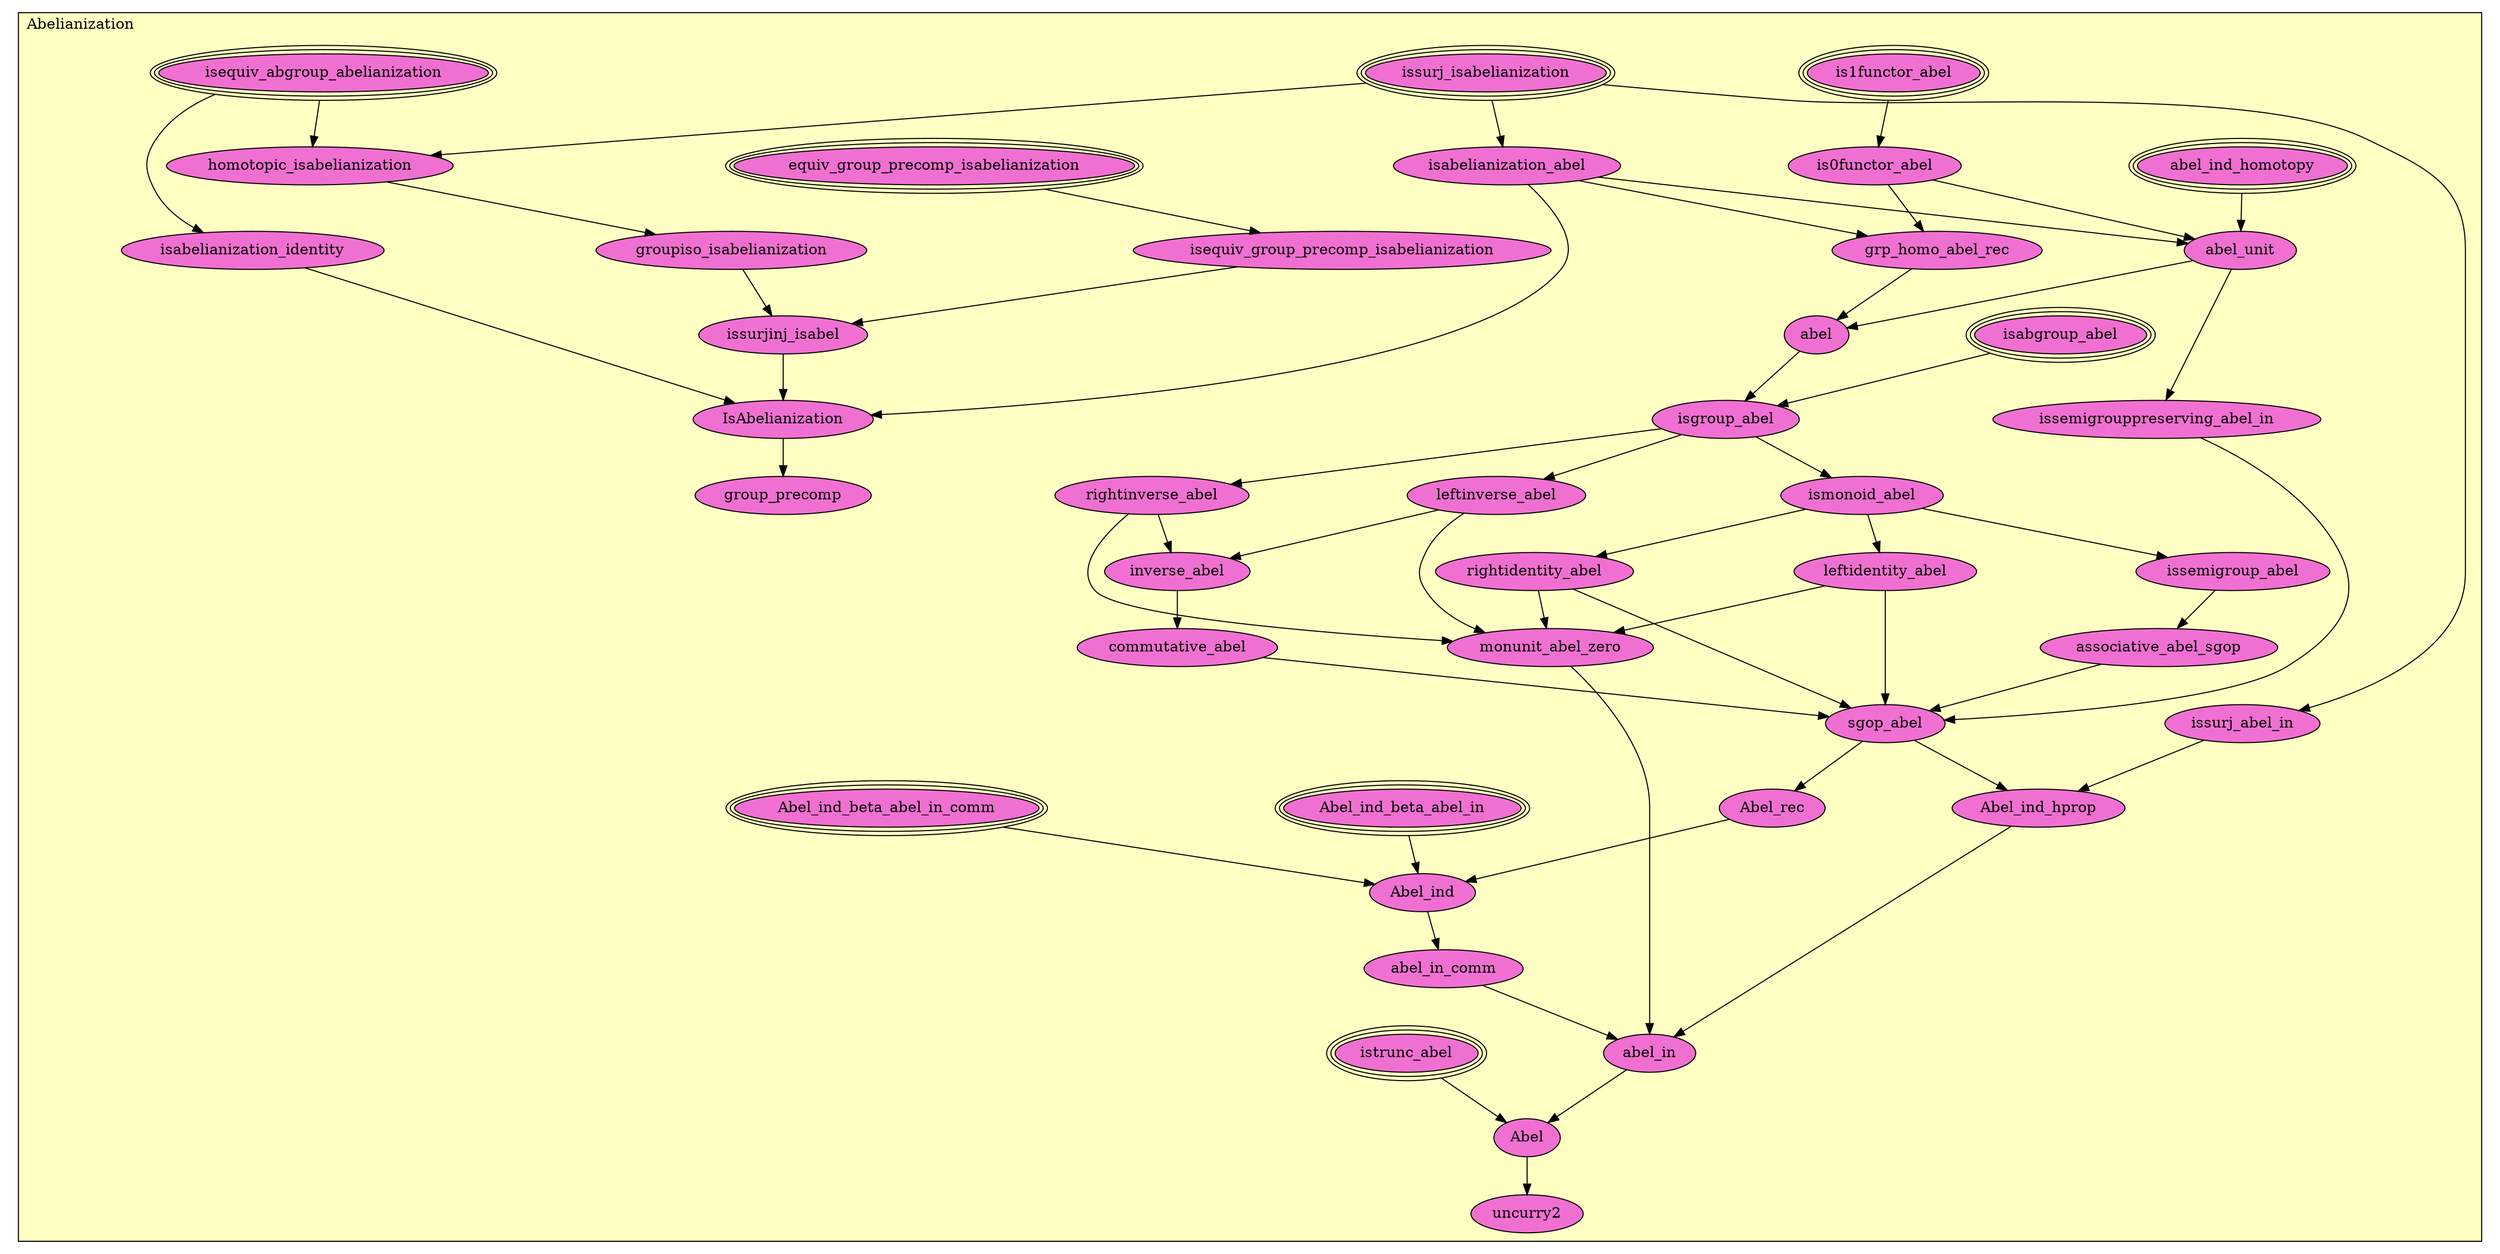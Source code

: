 digraph HoTT_Algebra_AbGroups_Abelianization {
  graph [ratio=0.5]
  node [style=filled]
Abelianization_is1functor_abel [label="is1functor_abel", URL=<Abelianization.html#is1functor_abel>, peripheries=3, fillcolor="#F070D1"] ;
Abelianization_is0functor_abel [label="is0functor_abel", URL=<Abelianization.html#is0functor_abel>, fillcolor="#F070D1"] ;
Abelianization_isequiv_abgroup_abelianization [label="isequiv_abgroup_abelianization", URL=<Abelianization.html#isequiv_abgroup_abelianization>, peripheries=3, fillcolor="#F070D1"] ;
Abelianization_isabelianization_identity [label="isabelianization_identity", URL=<Abelianization.html#isabelianization_identity>, fillcolor="#F070D1"] ;
Abelianization_issurj_isabelianization [label="issurj_isabelianization", URL=<Abelianization.html#issurj_isabelianization>, peripheries=3, fillcolor="#F070D1"] ;
Abelianization_homotopic_isabelianization [label="homotopic_isabelianization", URL=<Abelianization.html#homotopic_isabelianization>, fillcolor="#F070D1"] ;
Abelianization_groupiso_isabelianization [label="groupiso_isabelianization", URL=<Abelianization.html#groupiso_isabelianization>, fillcolor="#F070D1"] ;
Abelianization_isabelianization_abel [label="isabelianization_abel", URL=<Abelianization.html#isabelianization_abel>, fillcolor="#F070D1"] ;
Abelianization_abel_ind_homotopy [label="abel_ind_homotopy", URL=<Abelianization.html#abel_ind_homotopy>, peripheries=3, fillcolor="#F070D1"] ;
Abelianization_grp_homo_abel_rec [label="grp_homo_abel_rec", URL=<Abelianization.html#grp_homo_abel_rec>, fillcolor="#F070D1"] ;
Abelianization_abel_unit [label="abel_unit", URL=<Abelianization.html#abel_unit>, fillcolor="#F070D1"] ;
Abelianization_abel [label="abel", URL=<Abelianization.html#abel>, fillcolor="#F070D1"] ;
Abelianization_issurj_abel_in [label="issurj_abel_in", URL=<Abelianization.html#issurj_abel_in>, fillcolor="#F070D1"] ;
Abelianization_issemigrouppreserving_abel_in [label="issemigrouppreserving_abel_in", URL=<Abelianization.html#issemigrouppreserving_abel_in>, fillcolor="#F070D1"] ;
Abelianization_isabgroup_abel [label="isabgroup_abel", URL=<Abelianization.html#isabgroup_abel>, peripheries=3, fillcolor="#F070D1"] ;
Abelianization_isgroup_abel [label="isgroup_abel", URL=<Abelianization.html#isgroup_abel>, fillcolor="#F070D1"] ;
Abelianization_rightinverse_abel [label="rightinverse_abel", URL=<Abelianization.html#rightinverse_abel>, fillcolor="#F070D1"] ;
Abelianization_leftinverse_abel [label="leftinverse_abel", URL=<Abelianization.html#leftinverse_abel>, fillcolor="#F070D1"] ;
Abelianization_inverse_abel [label="inverse_abel", URL=<Abelianization.html#inverse_abel>, fillcolor="#F070D1"] ;
Abelianization_commutative_abel [label="commutative_abel", URL=<Abelianization.html#commutative_abel>, fillcolor="#F070D1"] ;
Abelianization_ismonoid_abel [label="ismonoid_abel", URL=<Abelianization.html#ismonoid_abel>, fillcolor="#F070D1"] ;
Abelianization_rightidentity_abel [label="rightidentity_abel", URL=<Abelianization.html#rightidentity_abel>, fillcolor="#F070D1"] ;
Abelianization_leftidentity_abel [label="leftidentity_abel", URL=<Abelianization.html#leftidentity_abel>, fillcolor="#F070D1"] ;
Abelianization_monunit_abel_zero [label="monunit_abel_zero", URL=<Abelianization.html#monunit_abel_zero>, fillcolor="#F070D1"] ;
Abelianization_issemigroup_abel [label="issemigroup_abel", URL=<Abelianization.html#issemigroup_abel>, fillcolor="#F070D1"] ;
Abelianization_associative_abel_sgop [label="associative_abel_sgop", URL=<Abelianization.html#associative_abel_sgop>, fillcolor="#F070D1"] ;
Abelianization_sgop_abel [label="sgop_abel", URL=<Abelianization.html#sgop_abel>, fillcolor="#F070D1"] ;
Abelianization_Abel_ind_hprop [label="Abel_ind_hprop", URL=<Abelianization.html#Abel_ind_hprop>, fillcolor="#F070D1"] ;
Abelianization_Abel_rec [label="Abel_rec", URL=<Abelianization.html#Abel_rec>, fillcolor="#F070D1"] ;
Abelianization_Abel_ind_beta_abel_in_comm [label="Abel_ind_beta_abel_in_comm", URL=<Abelianization.html#Abel_ind_beta_abel_in_comm>, peripheries=3, fillcolor="#F070D1"] ;
Abelianization_Abel_ind_beta_abel_in [label="Abel_ind_beta_abel_in", URL=<Abelianization.html#Abel_ind_beta_abel_in>, peripheries=3, fillcolor="#F070D1"] ;
Abelianization_Abel_ind [label="Abel_ind", URL=<Abelianization.html#Abel_ind>, fillcolor="#F070D1"] ;
Abelianization_istrunc_abel [label="istrunc_abel", URL=<Abelianization.html#istrunc_abel>, peripheries=3, fillcolor="#F070D1"] ;
Abelianization_abel_in_comm [label="abel_in_comm", URL=<Abelianization.html#abel_in_comm>, fillcolor="#F070D1"] ;
Abelianization_abel_in [label="abel_in", URL=<Abelianization.html#abel_in>, fillcolor="#F070D1"] ;
Abelianization_Abel [label="Abel", URL=<Abelianization.html#Abel>, fillcolor="#F070D1"] ;
Abelianization_uncurry2 [label="uncurry2", URL=<Abelianization.html#uncurry2>, fillcolor="#F070D1"] ;
Abelianization_equiv_group_precomp_isabelianization [label="equiv_group_precomp_isabelianization", URL=<Abelianization.html#equiv_group_precomp_isabelianization>, peripheries=3, fillcolor="#F070D1"] ;
Abelianization_isequiv_group_precomp_isabelianization [label="isequiv_group_precomp_isabelianization", URL=<Abelianization.html#isequiv_group_precomp_isabelianization>, fillcolor="#F070D1"] ;
Abelianization_issurjinj_isabel [label="issurjinj_isabel", URL=<Abelianization.html#issurjinj_isabel>, fillcolor="#F070D1"] ;
Abelianization_IsAbelianization [label="IsAbelianization", URL=<Abelianization.html#IsAbelianization>, fillcolor="#F070D1"] ;
Abelianization_group_precomp [label="group_precomp", URL=<Abelianization.html#group_precomp>, fillcolor="#F070D1"] ;
  Abelianization_is1functor_abel -> Abelianization_is0functor_abel [] ;
  Abelianization_is0functor_abel -> Abelianization_grp_homo_abel_rec [] ;
  Abelianization_is0functor_abel -> Abelianization_abel_unit [] ;
  Abelianization_isequiv_abgroup_abelianization -> Abelianization_isabelianization_identity [] ;
  Abelianization_isequiv_abgroup_abelianization -> Abelianization_homotopic_isabelianization [] ;
  Abelianization_isabelianization_identity -> Abelianization_IsAbelianization [] ;
  Abelianization_issurj_isabelianization -> Abelianization_homotopic_isabelianization [] ;
  Abelianization_issurj_isabelianization -> Abelianization_isabelianization_abel [] ;
  Abelianization_issurj_isabelianization -> Abelianization_issurj_abel_in [] ;
  Abelianization_homotopic_isabelianization -> Abelianization_groupiso_isabelianization [] ;
  Abelianization_groupiso_isabelianization -> Abelianization_issurjinj_isabel [] ;
  Abelianization_isabelianization_abel -> Abelianization_grp_homo_abel_rec [] ;
  Abelianization_isabelianization_abel -> Abelianization_abel_unit [] ;
  Abelianization_isabelianization_abel -> Abelianization_IsAbelianization [] ;
  Abelianization_abel_ind_homotopy -> Abelianization_abel_unit [] ;
  Abelianization_grp_homo_abel_rec -> Abelianization_abel [] ;
  Abelianization_abel_unit -> Abelianization_abel [] ;
  Abelianization_abel_unit -> Abelianization_issemigrouppreserving_abel_in [] ;
  Abelianization_abel -> Abelianization_isgroup_abel [] ;
  Abelianization_issurj_abel_in -> Abelianization_Abel_ind_hprop [] ;
  Abelianization_issemigrouppreserving_abel_in -> Abelianization_sgop_abel [] ;
  Abelianization_isabgroup_abel -> Abelianization_isgroup_abel [] ;
  Abelianization_isgroup_abel -> Abelianization_rightinverse_abel [] ;
  Abelianization_isgroup_abel -> Abelianization_leftinverse_abel [] ;
  Abelianization_isgroup_abel -> Abelianization_ismonoid_abel [] ;
  Abelianization_rightinverse_abel -> Abelianization_inverse_abel [] ;
  Abelianization_rightinverse_abel -> Abelianization_monunit_abel_zero [] ;
  Abelianization_leftinverse_abel -> Abelianization_inverse_abel [] ;
  Abelianization_leftinverse_abel -> Abelianization_monunit_abel_zero [] ;
  Abelianization_inverse_abel -> Abelianization_commutative_abel [] ;
  Abelianization_commutative_abel -> Abelianization_sgop_abel [] ;
  Abelianization_ismonoid_abel -> Abelianization_rightidentity_abel [] ;
  Abelianization_ismonoid_abel -> Abelianization_leftidentity_abel [] ;
  Abelianization_ismonoid_abel -> Abelianization_issemigroup_abel [] ;
  Abelianization_rightidentity_abel -> Abelianization_monunit_abel_zero [] ;
  Abelianization_rightidentity_abel -> Abelianization_sgop_abel [] ;
  Abelianization_leftidentity_abel -> Abelianization_monunit_abel_zero [] ;
  Abelianization_leftidentity_abel -> Abelianization_sgop_abel [] ;
  Abelianization_monunit_abel_zero -> Abelianization_abel_in [] ;
  Abelianization_issemigroup_abel -> Abelianization_associative_abel_sgop [] ;
  Abelianization_associative_abel_sgop -> Abelianization_sgop_abel [] ;
  Abelianization_sgop_abel -> Abelianization_Abel_ind_hprop [] ;
  Abelianization_sgop_abel -> Abelianization_Abel_rec [] ;
  Abelianization_Abel_ind_hprop -> Abelianization_abel_in [] ;
  Abelianization_Abel_rec -> Abelianization_Abel_ind [] ;
  Abelianization_Abel_ind_beta_abel_in_comm -> Abelianization_Abel_ind [] ;
  Abelianization_Abel_ind_beta_abel_in -> Abelianization_Abel_ind [] ;
  Abelianization_Abel_ind -> Abelianization_abel_in_comm [] ;
  Abelianization_istrunc_abel -> Abelianization_Abel [] ;
  Abelianization_abel_in_comm -> Abelianization_abel_in [] ;
  Abelianization_abel_in -> Abelianization_Abel [] ;
  Abelianization_Abel -> Abelianization_uncurry2 [] ;
  Abelianization_equiv_group_precomp_isabelianization -> Abelianization_isequiv_group_precomp_isabelianization [] ;
  Abelianization_isequiv_group_precomp_isabelianization -> Abelianization_issurjinj_isabel [] ;
  Abelianization_issurjinj_isabel -> Abelianization_IsAbelianization [] ;
  Abelianization_IsAbelianization -> Abelianization_group_precomp [] ;
subgraph cluster_Abelianization { label="Abelianization"; fillcolor="#FFFFC3"; labeljust=l; style=filled 
Abelianization_group_precomp; Abelianization_IsAbelianization; Abelianization_issurjinj_isabel; Abelianization_isequiv_group_precomp_isabelianization; Abelianization_equiv_group_precomp_isabelianization; Abelianization_uncurry2; Abelianization_Abel; Abelianization_abel_in; Abelianization_abel_in_comm; Abelianization_istrunc_abel; Abelianization_Abel_ind; Abelianization_Abel_ind_beta_abel_in; Abelianization_Abel_ind_beta_abel_in_comm; Abelianization_Abel_rec; Abelianization_Abel_ind_hprop; Abelianization_sgop_abel; Abelianization_associative_abel_sgop; Abelianization_issemigroup_abel; Abelianization_monunit_abel_zero; Abelianization_leftidentity_abel; Abelianization_rightidentity_abel; Abelianization_ismonoid_abel; Abelianization_commutative_abel; Abelianization_inverse_abel; Abelianization_leftinverse_abel; Abelianization_rightinverse_abel; Abelianization_isgroup_abel; Abelianization_isabgroup_abel; Abelianization_issemigrouppreserving_abel_in; Abelianization_issurj_abel_in; Abelianization_abel; Abelianization_abel_unit; Abelianization_grp_homo_abel_rec; Abelianization_abel_ind_homotopy; Abelianization_isabelianization_abel; Abelianization_groupiso_isabelianization; Abelianization_homotopic_isabelianization; Abelianization_issurj_isabelianization; Abelianization_isabelianization_identity; Abelianization_isequiv_abgroup_abelianization; Abelianization_is0functor_abel; Abelianization_is1functor_abel; };
} /* END */
